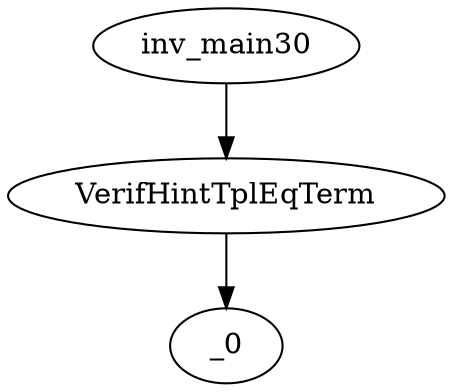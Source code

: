 digraph dag {
0 [label="inv_main30"];
1 [label="VerifHintTplEqTerm"];
2 [label="_0"];
0->1
1 -> 2
}
